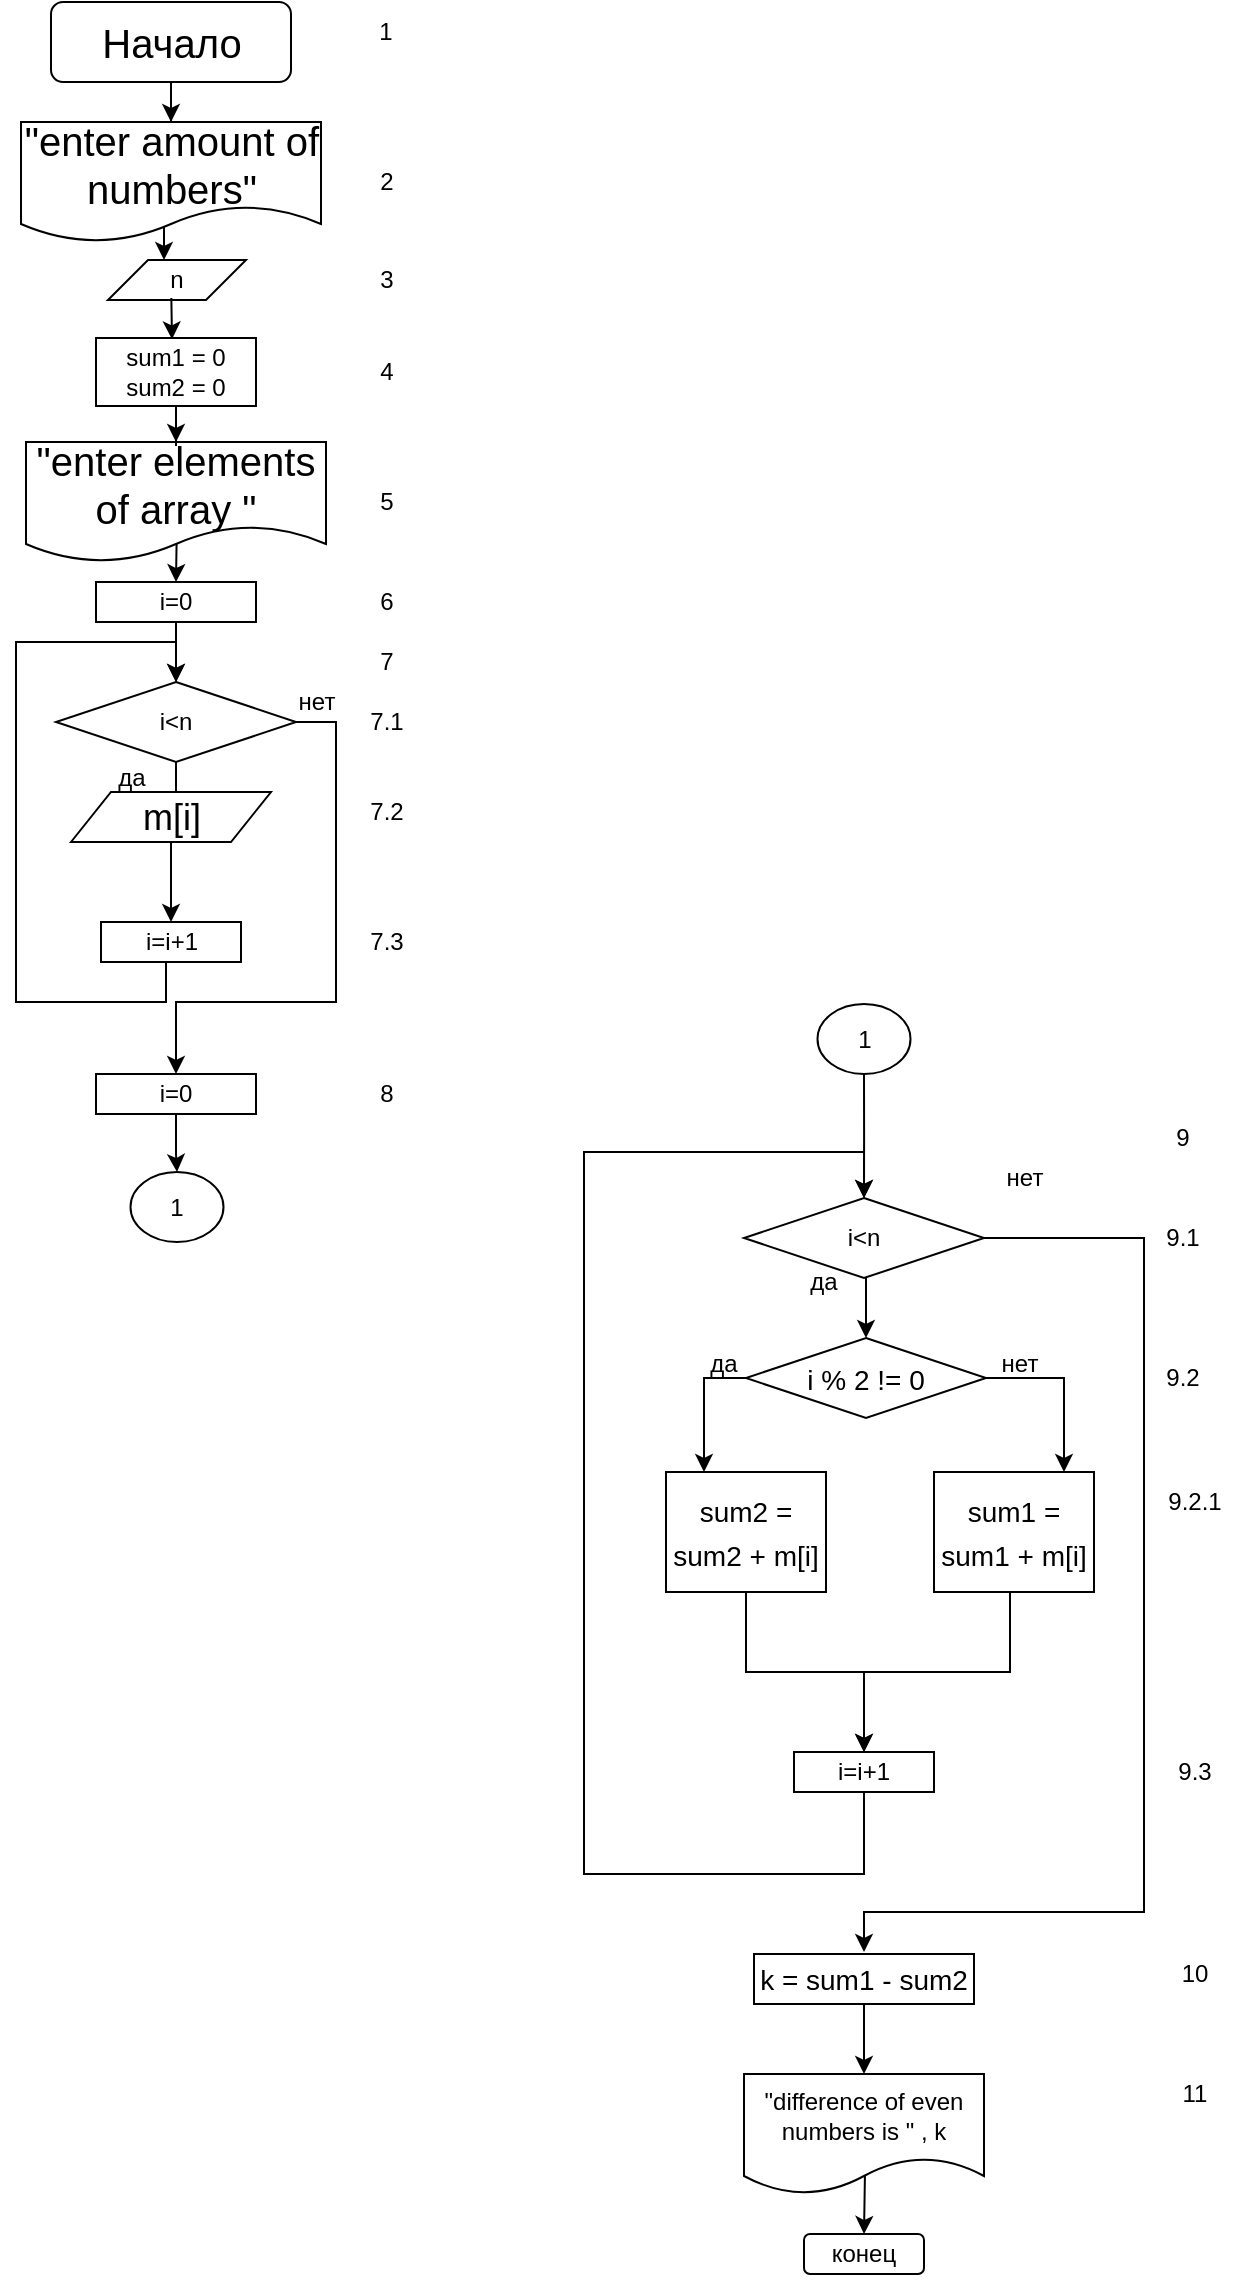 <mxfile version="15.7.4" type="github">
  <diagram id="C5RBs43oDa-KdzZeNtuy" name="Page-1">
    <mxGraphModel dx="846" dy="979" grid="1" gridSize="20" guides="1" tooltips="1" connect="1" arrows="1" fold="1" page="1" pageScale="1" pageWidth="827" pageHeight="1169" math="0" shadow="0">
      <root>
        <mxCell id="WIyWlLk6GJQsqaUBKTNV-0" />
        <mxCell id="WIyWlLk6GJQsqaUBKTNV-1" parent="WIyWlLk6GJQsqaUBKTNV-0" />
        <mxCell id="6rxGdcta7ztDB5Gd1GuF-130" value="" style="edgeStyle=orthogonalEdgeStyle;rounded=0;orthogonalLoop=1;jettySize=auto;html=1;" parent="WIyWlLk6GJQsqaUBKTNV-1" source="6rxGdcta7ztDB5Gd1GuF-131" target="6rxGdcta7ztDB5Gd1GuF-134" edge="1">
          <mxGeometry relative="1" as="geometry" />
        </mxCell>
        <mxCell id="6rxGdcta7ztDB5Gd1GuF-131" value="i=0" style="whiteSpace=wrap;html=1;rounded=0;" parent="WIyWlLk6GJQsqaUBKTNV-1" vertex="1">
          <mxGeometry x="1131" y="290" width="80" height="20" as="geometry" />
        </mxCell>
        <mxCell id="Hcy6HVX9xFuKbH1JVQTh-3" value="" style="edgeStyle=orthogonalEdgeStyle;rounded=0;orthogonalLoop=1;jettySize=auto;html=1;" parent="WIyWlLk6GJQsqaUBKTNV-1" source="6rxGdcta7ztDB5Gd1GuF-134" edge="1">
          <mxGeometry relative="1" as="geometry">
            <mxPoint x="1171" y="395" as="targetPoint" />
          </mxGeometry>
        </mxCell>
        <mxCell id="41D5uZGfCWX0jDAvpGkn-3" value="" style="edgeStyle=orthogonalEdgeStyle;rounded=0;orthogonalLoop=1;jettySize=auto;html=1;entryX=0.5;entryY=0;entryDx=0;entryDy=0;" parent="WIyWlLk6GJQsqaUBKTNV-1" source="6rxGdcta7ztDB5Gd1GuF-134" target="41D5uZGfCWX0jDAvpGkn-41" edge="1">
          <mxGeometry relative="1" as="geometry">
            <mxPoint x="1166.029" y="480.01" as="targetPoint" />
            <Array as="points">
              <mxPoint x="1251" y="360" />
              <mxPoint x="1251" y="500" />
              <mxPoint x="1171" y="500" />
            </Array>
          </mxGeometry>
        </mxCell>
        <mxCell id="6rxGdcta7ztDB5Gd1GuF-134" value="i&amp;lt;n" style="rhombus;whiteSpace=wrap;html=1;rounded=0;" parent="WIyWlLk6GJQsqaUBKTNV-1" vertex="1">
          <mxGeometry x="1111" y="340" width="120" height="40" as="geometry" />
        </mxCell>
        <mxCell id="6rxGdcta7ztDB5Gd1GuF-138" value="да" style="text;html=1;strokeColor=none;fillColor=none;align=center;verticalAlign=middle;whiteSpace=wrap;rounded=0;" parent="WIyWlLk6GJQsqaUBKTNV-1" vertex="1">
          <mxGeometry x="1118.5" y="380" width="60" height="15" as="geometry" />
        </mxCell>
        <mxCell id="6rxGdcta7ztDB5Gd1GuF-165" value="" style="edgeStyle=orthogonalEdgeStyle;rounded=0;orthogonalLoop=1;jettySize=auto;html=1;fontSize=14;" parent="WIyWlLk6GJQsqaUBKTNV-1" source="6rxGdcta7ztDB5Gd1GuF-166" target="6rxGdcta7ztDB5Gd1GuF-171" edge="1">
          <mxGeometry relative="1" as="geometry" />
        </mxCell>
        <mxCell id="6rxGdcta7ztDB5Gd1GuF-166" value="&lt;font style=&quot;font-size: 20px&quot;&gt;Начало&lt;/font&gt;" style="rounded=1;whiteSpace=wrap;html=1;fontSize=12;glass=0;strokeWidth=1;shadow=0;" parent="WIyWlLk6GJQsqaUBKTNV-1" vertex="1">
          <mxGeometry x="1108.5" width="120" height="40" as="geometry" />
        </mxCell>
        <mxCell id="crskzABntKfRAhv5GPo1-17" value="" style="edgeStyle=orthogonalEdgeStyle;rounded=0;orthogonalLoop=1;jettySize=auto;html=1;entryX=0.411;entryY=0;entryDx=0;entryDy=0;entryPerimeter=0;exitX=0.49;exitY=0.839;exitDx=0;exitDy=0;exitPerimeter=0;" parent="WIyWlLk6GJQsqaUBKTNV-1" source="6rxGdcta7ztDB5Gd1GuF-171" target="crskzABntKfRAhv5GPo1-11" edge="1">
          <mxGeometry relative="1" as="geometry">
            <Array as="points">
              <mxPoint x="1165" y="110" />
              <mxPoint x="1165" y="129" />
            </Array>
          </mxGeometry>
        </mxCell>
        <mxCell id="6rxGdcta7ztDB5Gd1GuF-171" value="&lt;font style=&quot;font-size: 20px&quot;&gt;&quot;enter amount of numbers&quot;&lt;/font&gt;" style="shape=document;whiteSpace=wrap;html=1;boundedLbl=1;" parent="WIyWlLk6GJQsqaUBKTNV-1" vertex="1">
          <mxGeometry x="1093.5" y="60" width="150" height="60" as="geometry" />
        </mxCell>
        <mxCell id="crskzABntKfRAhv5GPo1-8" value="" style="edgeStyle=orthogonalEdgeStyle;rounded=0;orthogonalLoop=1;jettySize=auto;html=1;exitX=0.502;exitY=0.84;exitDx=0;exitDy=0;exitPerimeter=0;entryX=0.5;entryY=0;entryDx=0;entryDy=0;" parent="WIyWlLk6GJQsqaUBKTNV-1" source="6rxGdcta7ztDB5Gd1GuF-172" target="6rxGdcta7ztDB5Gd1GuF-131" edge="1">
          <mxGeometry relative="1" as="geometry">
            <mxPoint x="1171" y="287" as="targetPoint" />
          </mxGeometry>
        </mxCell>
        <mxCell id="6rxGdcta7ztDB5Gd1GuF-172" value="&lt;font style=&quot;font-size: 20px&quot;&gt;&quot;enter elements of array &quot;&lt;/font&gt;" style="shape=document;whiteSpace=wrap;html=1;boundedLbl=1;" parent="WIyWlLk6GJQsqaUBKTNV-1" vertex="1">
          <mxGeometry x="1096" y="220" width="150" height="60" as="geometry" />
        </mxCell>
        <mxCell id="41D5uZGfCWX0jDAvpGkn-2" value="" style="edgeStyle=orthogonalEdgeStyle;rounded=0;orthogonalLoop=1;jettySize=auto;html=1;entryX=0.5;entryY=0;entryDx=0;entryDy=0;startArrow=none;" parent="WIyWlLk6GJQsqaUBKTNV-1" source="m-rDZ4n_DD1ah6JTsrVf-0" target="6rxGdcta7ztDB5Gd1GuF-134" edge="1">
          <mxGeometry relative="1" as="geometry">
            <mxPoint x="1191" y="320" as="targetPoint" />
            <Array as="points">
              <mxPoint x="1166" y="500" />
              <mxPoint x="1091" y="500" />
              <mxPoint x="1091" y="320" />
              <mxPoint x="1171" y="320" />
            </Array>
          </mxGeometry>
        </mxCell>
        <mxCell id="m-rDZ4n_DD1ah6JTsrVf-2" value="" style="edgeStyle=orthogonalEdgeStyle;rounded=0;orthogonalLoop=1;jettySize=auto;html=1;" parent="WIyWlLk6GJQsqaUBKTNV-1" source="hYBSaN4shtBYQzPBx2wr-6" target="m-rDZ4n_DD1ah6JTsrVf-0" edge="1">
          <mxGeometry relative="1" as="geometry" />
        </mxCell>
        <mxCell id="hYBSaN4shtBYQzPBx2wr-6" value="&lt;span style=&quot;font-size: 18px&quot;&gt;m[i]&lt;/span&gt;" style="shape=parallelogram;perimeter=parallelogramPerimeter;whiteSpace=wrap;html=1;fixedSize=1;" parent="WIyWlLk6GJQsqaUBKTNV-1" vertex="1">
          <mxGeometry x="1118.5" y="395" width="100" height="25" as="geometry" />
        </mxCell>
        <mxCell id="41D5uZGfCWX0jDAvpGkn-4" value="нет" style="text;html=1;align=center;verticalAlign=middle;resizable=0;points=[];autosize=1;strokeColor=none;fillColor=none;" parent="WIyWlLk6GJQsqaUBKTNV-1" vertex="1">
          <mxGeometry x="1221" y="340" width="40" height="20" as="geometry" />
        </mxCell>
        <mxCell id="41D5uZGfCWX0jDAvpGkn-21" value="" style="edgeStyle=orthogonalEdgeStyle;rounded=0;orthogonalLoop=1;jettySize=auto;html=1;fontSize=14;exitX=0.505;exitY=0.823;exitDx=0;exitDy=0;exitPerimeter=0;startArrow=none;entryX=0.593;entryY=0.014;entryDx=0;entryDy=0;entryPerimeter=0;" parent="WIyWlLk6GJQsqaUBKTNV-1" source="41D5uZGfCWX0jDAvpGkn-26" target="41D5uZGfCWX0jDAvpGkn-26" edge="1">
          <mxGeometry relative="1" as="geometry">
            <mxPoint x="1535" y="1123" as="targetPoint" />
          </mxGeometry>
        </mxCell>
        <mxCell id="41D5uZGfCWX0jDAvpGkn-22" value="" style="edgeStyle=orthogonalEdgeStyle;rounded=0;orthogonalLoop=1;jettySize=auto;html=1;exitX=0.504;exitY=0.833;exitDx=0;exitDy=0;exitPerimeter=0;entryX=0.5;entryY=0;entryDx=0;entryDy=0;" parent="WIyWlLk6GJQsqaUBKTNV-1" source="41D5uZGfCWX0jDAvpGkn-23" target="41D5uZGfCWX0jDAvpGkn-26" edge="1">
          <mxGeometry relative="1" as="geometry">
            <mxPoint x="1535" y="1136" as="targetPoint" />
          </mxGeometry>
        </mxCell>
        <mxCell id="41D5uZGfCWX0jDAvpGkn-23" value="&quot;difference of even numbers is&amp;nbsp;&quot; , k" style="shape=document;whiteSpace=wrap;html=1;boundedLbl=1;" parent="WIyWlLk6GJQsqaUBKTNV-1" vertex="1">
          <mxGeometry x="1455" y="1036" width="120" height="60" as="geometry" />
        </mxCell>
        <mxCell id="41D5uZGfCWX0jDAvpGkn-24" value="" style="edgeStyle=orthogonalEdgeStyle;rounded=0;orthogonalLoop=1;jettySize=auto;html=1;fontSize=14;entryX=0.5;entryY=0;entryDx=0;entryDy=0;exitX=0.5;exitY=1;exitDx=0;exitDy=0;" parent="WIyWlLk6GJQsqaUBKTNV-1" source="41D5uZGfCWX0jDAvpGkn-25" target="41D5uZGfCWX0jDAvpGkn-23" edge="1">
          <mxGeometry relative="1" as="geometry">
            <mxPoint x="1535" y="996" as="sourcePoint" />
          </mxGeometry>
        </mxCell>
        <mxCell id="41D5uZGfCWX0jDAvpGkn-25" value="k = sum1 - sum2" style="rounded=0;whiteSpace=wrap;html=1;fontSize=14;" parent="WIyWlLk6GJQsqaUBKTNV-1" vertex="1">
          <mxGeometry x="1460" y="976" width="110" height="25" as="geometry" />
        </mxCell>
        <mxCell id="41D5uZGfCWX0jDAvpGkn-26" value="конец" style="rounded=1;whiteSpace=wrap;html=1;" parent="WIyWlLk6GJQsqaUBKTNV-1" vertex="1">
          <mxGeometry x="1485" y="1116" width="60" height="20" as="geometry" />
        </mxCell>
        <mxCell id="41D5uZGfCWX0jDAvpGkn-51" value="" style="edgeStyle=orthogonalEdgeStyle;rounded=0;orthogonalLoop=1;jettySize=auto;html=1;" parent="WIyWlLk6GJQsqaUBKTNV-1" source="41D5uZGfCWX0jDAvpGkn-27" target="41D5uZGfCWX0jDAvpGkn-42" edge="1">
          <mxGeometry relative="1" as="geometry">
            <mxPoint x="1515" y="595" as="targetPoint" />
            <Array as="points">
              <mxPoint x="1515" y="936" />
              <mxPoint x="1375" y="936" />
              <mxPoint x="1375" y="575" />
              <mxPoint x="1515" y="575" />
            </Array>
          </mxGeometry>
        </mxCell>
        <mxCell id="41D5uZGfCWX0jDAvpGkn-27" value="i=i+1" style="rounded=0;whiteSpace=wrap;html=1;" parent="WIyWlLk6GJQsqaUBKTNV-1" vertex="1">
          <mxGeometry x="1480" y="875" width="70" height="20" as="geometry" />
        </mxCell>
        <mxCell id="41D5uZGfCWX0jDAvpGkn-48" value="" style="edgeStyle=orthogonalEdgeStyle;rounded=0;orthogonalLoop=1;jettySize=auto;html=1;" parent="WIyWlLk6GJQsqaUBKTNV-1" source="41D5uZGfCWX0jDAvpGkn-30" target="41D5uZGfCWX0jDAvpGkn-27" edge="1">
          <mxGeometry relative="1" as="geometry" />
        </mxCell>
        <mxCell id="41D5uZGfCWX0jDAvpGkn-30" value="&lt;font style=&quot;font-size: 14px&quot;&gt;sum2 = sum2 + m[i]&lt;/font&gt;" style="whiteSpace=wrap;html=1;fontSize=18;" parent="WIyWlLk6GJQsqaUBKTNV-1" vertex="1">
          <mxGeometry x="1416" y="735" width="80" height="60" as="geometry" />
        </mxCell>
        <mxCell id="41D5uZGfCWX0jDAvpGkn-47" value="" style="edgeStyle=orthogonalEdgeStyle;rounded=0;orthogonalLoop=1;jettySize=auto;html=1;" parent="WIyWlLk6GJQsqaUBKTNV-1" source="41D5uZGfCWX0jDAvpGkn-32" target="41D5uZGfCWX0jDAvpGkn-27" edge="1">
          <mxGeometry relative="1" as="geometry">
            <Array as="points">
              <mxPoint x="1588" y="835" />
              <mxPoint x="1515" y="835" />
            </Array>
          </mxGeometry>
        </mxCell>
        <mxCell id="41D5uZGfCWX0jDAvpGkn-32" value="&lt;font style=&quot;font-size: 14px&quot;&gt;sum1 = sum1 + m[i]&lt;/font&gt;" style="whiteSpace=wrap;html=1;fontSize=18;" parent="WIyWlLk6GJQsqaUBKTNV-1" vertex="1">
          <mxGeometry x="1550" y="735" width="80" height="60" as="geometry" />
        </mxCell>
        <mxCell id="41D5uZGfCWX0jDAvpGkn-33" value="да" style="text;html=1;strokeColor=none;fillColor=none;align=center;verticalAlign=middle;whiteSpace=wrap;rounded=0;" parent="WIyWlLk6GJQsqaUBKTNV-1" vertex="1">
          <mxGeometry x="1415" y="666" width="60" height="30" as="geometry" />
        </mxCell>
        <mxCell id="41D5uZGfCWX0jDAvpGkn-34" value="нет" style="text;html=1;strokeColor=none;fillColor=none;align=center;verticalAlign=middle;whiteSpace=wrap;rounded=0;" parent="WIyWlLk6GJQsqaUBKTNV-1" vertex="1">
          <mxGeometry x="1562.5" y="666" width="60" height="30" as="geometry" />
        </mxCell>
        <mxCell id="41D5uZGfCWX0jDAvpGkn-53" value="" style="edgeStyle=orthogonalEdgeStyle;rounded=0;orthogonalLoop=1;jettySize=auto;html=1;" parent="WIyWlLk6GJQsqaUBKTNV-1" source="41D5uZGfCWX0jDAvpGkn-35" edge="1">
          <mxGeometry relative="1" as="geometry">
            <mxPoint x="1435" y="735" as="targetPoint" />
            <Array as="points">
              <mxPoint x="1435" y="688" />
              <mxPoint x="1435" y="735" />
            </Array>
          </mxGeometry>
        </mxCell>
        <mxCell id="41D5uZGfCWX0jDAvpGkn-54" value="" style="edgeStyle=orthogonalEdgeStyle;rounded=0;orthogonalLoop=1;jettySize=auto;html=1;" parent="WIyWlLk6GJQsqaUBKTNV-1" source="41D5uZGfCWX0jDAvpGkn-35" edge="1">
          <mxGeometry relative="1" as="geometry">
            <mxPoint x="1615" y="735" as="targetPoint" />
            <Array as="points">
              <mxPoint x="1615" y="688" />
              <mxPoint x="1615" y="735" />
            </Array>
          </mxGeometry>
        </mxCell>
        <mxCell id="41D5uZGfCWX0jDAvpGkn-35" value="&lt;font style=&quot;font-size: 14px&quot;&gt;i % 2 != 0&lt;/font&gt;" style="rhombus;whiteSpace=wrap;html=1;fontSize=18;" parent="WIyWlLk6GJQsqaUBKTNV-1" vertex="1">
          <mxGeometry x="1456" y="668" width="120" height="40" as="geometry" />
        </mxCell>
        <mxCell id="iT1FbO_TKxMqbt4qC4rC-1" value="" style="edgeStyle=orthogonalEdgeStyle;rounded=0;orthogonalLoop=1;jettySize=auto;html=1;" parent="WIyWlLk6GJQsqaUBKTNV-1" source="41D5uZGfCWX0jDAvpGkn-41" target="iT1FbO_TKxMqbt4qC4rC-0" edge="1">
          <mxGeometry relative="1" as="geometry" />
        </mxCell>
        <mxCell id="41D5uZGfCWX0jDAvpGkn-41" value="i=0" style="whiteSpace=wrap;html=1;rounded=0;" parent="WIyWlLk6GJQsqaUBKTNV-1" vertex="1">
          <mxGeometry x="1131" y="536" width="80" height="20" as="geometry" />
        </mxCell>
        <mxCell id="41D5uZGfCWX0jDAvpGkn-45" value="" style="edgeStyle=orthogonalEdgeStyle;rounded=0;orthogonalLoop=1;jettySize=auto;html=1;" parent="WIyWlLk6GJQsqaUBKTNV-1" source="41D5uZGfCWX0jDAvpGkn-42" target="41D5uZGfCWX0jDAvpGkn-35" edge="1">
          <mxGeometry relative="1" as="geometry">
            <Array as="points">
              <mxPoint x="1516" y="658" />
              <mxPoint x="1516" y="658" />
            </Array>
          </mxGeometry>
        </mxCell>
        <mxCell id="41D5uZGfCWX0jDAvpGkn-57" value="" style="edgeStyle=orthogonalEdgeStyle;rounded=0;orthogonalLoop=1;jettySize=auto;html=1;" parent="WIyWlLk6GJQsqaUBKTNV-1" source="41D5uZGfCWX0jDAvpGkn-42" edge="1">
          <mxGeometry relative="1" as="geometry">
            <mxPoint x="1515" y="975" as="targetPoint" />
            <Array as="points">
              <mxPoint x="1655" y="618" />
              <mxPoint x="1655" y="955" />
              <mxPoint x="1515" y="955" />
            </Array>
          </mxGeometry>
        </mxCell>
        <mxCell id="41D5uZGfCWX0jDAvpGkn-42" value="i&amp;lt;n" style="rhombus;whiteSpace=wrap;html=1;rounded=0;" parent="WIyWlLk6GJQsqaUBKTNV-1" vertex="1">
          <mxGeometry x="1455" y="598" width="120" height="40" as="geometry" />
        </mxCell>
        <mxCell id="41D5uZGfCWX0jDAvpGkn-55" value="да" style="text;html=1;strokeColor=none;fillColor=none;align=center;verticalAlign=middle;whiteSpace=wrap;rounded=0;" parent="WIyWlLk6GJQsqaUBKTNV-1" vertex="1">
          <mxGeometry x="1465" y="625" width="60" height="30" as="geometry" />
        </mxCell>
        <mxCell id="41D5uZGfCWX0jDAvpGkn-56" value="нет" style="text;html=1;align=center;verticalAlign=middle;resizable=0;points=[];autosize=1;strokeColor=none;fillColor=none;" parent="WIyWlLk6GJQsqaUBKTNV-1" vertex="1">
          <mxGeometry x="1575" y="578" width="40" height="20" as="geometry" />
        </mxCell>
        <mxCell id="crskzABntKfRAhv5GPo1-5" value="" style="edgeStyle=orthogonalEdgeStyle;rounded=0;orthogonalLoop=1;jettySize=auto;html=1;" parent="WIyWlLk6GJQsqaUBKTNV-1" source="crskzABntKfRAhv5GPo1-2" target="6rxGdcta7ztDB5Gd1GuF-172" edge="1">
          <mxGeometry relative="1" as="geometry" />
        </mxCell>
        <mxCell id="crskzABntKfRAhv5GPo1-2" value="sum1 = 0&lt;br&gt;sum2 = 0" style="rounded=0;whiteSpace=wrap;html=1;" parent="WIyWlLk6GJQsqaUBKTNV-1" vertex="1">
          <mxGeometry x="1131" y="168" width="80" height="34" as="geometry" />
        </mxCell>
        <mxCell id="crskzABntKfRAhv5GPo1-11" value="n" style="shape=parallelogram;perimeter=parallelogramPerimeter;whiteSpace=wrap;html=1;fixedSize=1;" parent="WIyWlLk6GJQsqaUBKTNV-1" vertex="1">
          <mxGeometry x="1137" y="129" width="69" height="20" as="geometry" />
        </mxCell>
        <mxCell id="crskzABntKfRAhv5GPo1-15" value="" style="edgeStyle=orthogonalEdgeStyle;rounded=0;orthogonalLoop=1;jettySize=auto;html=1;startArrow=none;exitX=0.459;exitY=0.95;exitDx=0;exitDy=0;exitPerimeter=0;entryX=0.475;entryY=0.02;entryDx=0;entryDy=0;entryPerimeter=0;" parent="WIyWlLk6GJQsqaUBKTNV-1" source="crskzABntKfRAhv5GPo1-11" target="crskzABntKfRAhv5GPo1-2" edge="1">
          <mxGeometry relative="1" as="geometry">
            <mxPoint x="1191.5" y="160" as="sourcePoint" />
            <mxPoint x="1169" y="150" as="targetPoint" />
            <Array as="points">
              <mxPoint x="1169" y="150" />
            </Array>
          </mxGeometry>
        </mxCell>
        <mxCell id="m-rDZ4n_DD1ah6JTsrVf-0" value="i=i+1" style="rounded=0;whiteSpace=wrap;html=1;" parent="WIyWlLk6GJQsqaUBKTNV-1" vertex="1">
          <mxGeometry x="1133.5" y="460" width="70" height="20" as="geometry" />
        </mxCell>
        <mxCell id="iT1FbO_TKxMqbt4qC4rC-0" value="1" style="ellipse;whiteSpace=wrap;html=1;rounded=0;" parent="WIyWlLk6GJQsqaUBKTNV-1" vertex="1">
          <mxGeometry x="1148.25" y="585" width="46.5" height="35" as="geometry" />
        </mxCell>
        <mxCell id="iT1FbO_TKxMqbt4qC4rC-3" value="" style="edgeStyle=orthogonalEdgeStyle;rounded=0;orthogonalLoop=1;jettySize=auto;html=1;entryX=0.5;entryY=0;entryDx=0;entryDy=0;" parent="WIyWlLk6GJQsqaUBKTNV-1" source="iT1FbO_TKxMqbt4qC4rC-2" target="41D5uZGfCWX0jDAvpGkn-42" edge="1">
          <mxGeometry relative="1" as="geometry" />
        </mxCell>
        <mxCell id="iT1FbO_TKxMqbt4qC4rC-2" value="1" style="ellipse;whiteSpace=wrap;html=1;rounded=0;" parent="WIyWlLk6GJQsqaUBKTNV-1" vertex="1">
          <mxGeometry x="1491.75" y="501" width="46.5" height="35" as="geometry" />
        </mxCell>
        <mxCell id="599UEO_GXs5RGiWeaeHM-0" value="1" style="text;html=1;strokeColor=none;fillColor=none;align=center;verticalAlign=middle;whiteSpace=wrap;rounded=0;" vertex="1" parent="WIyWlLk6GJQsqaUBKTNV-1">
          <mxGeometry x="1246" width="60" height="30" as="geometry" />
        </mxCell>
        <mxCell id="599UEO_GXs5RGiWeaeHM-1" value="2" style="text;html=1;align=center;verticalAlign=middle;resizable=0;points=[];autosize=1;strokeColor=none;fillColor=none;" vertex="1" parent="WIyWlLk6GJQsqaUBKTNV-1">
          <mxGeometry x="1256" y="80" width="40" height="20" as="geometry" />
        </mxCell>
        <mxCell id="599UEO_GXs5RGiWeaeHM-2" value="3" style="text;html=1;align=center;verticalAlign=middle;resizable=0;points=[];autosize=1;strokeColor=none;fillColor=none;" vertex="1" parent="WIyWlLk6GJQsqaUBKTNV-1">
          <mxGeometry x="1256" y="129" width="40" height="20" as="geometry" />
        </mxCell>
        <mxCell id="599UEO_GXs5RGiWeaeHM-3" value="4" style="text;html=1;align=center;verticalAlign=middle;resizable=0;points=[];autosize=1;strokeColor=none;fillColor=none;" vertex="1" parent="WIyWlLk6GJQsqaUBKTNV-1">
          <mxGeometry x="1256" y="175" width="40" height="20" as="geometry" />
        </mxCell>
        <mxCell id="599UEO_GXs5RGiWeaeHM-4" value="5" style="text;html=1;align=center;verticalAlign=middle;resizable=0;points=[];autosize=1;strokeColor=none;fillColor=none;" vertex="1" parent="WIyWlLk6GJQsqaUBKTNV-1">
          <mxGeometry x="1256" y="240" width="40" height="20" as="geometry" />
        </mxCell>
        <mxCell id="599UEO_GXs5RGiWeaeHM-5" value="6" style="text;html=1;align=center;verticalAlign=middle;resizable=0;points=[];autosize=1;strokeColor=none;fillColor=none;" vertex="1" parent="WIyWlLk6GJQsqaUBKTNV-1">
          <mxGeometry x="1256" y="290" width="40" height="20" as="geometry" />
        </mxCell>
        <mxCell id="599UEO_GXs5RGiWeaeHM-6" value="7" style="text;html=1;align=center;verticalAlign=middle;resizable=0;points=[];autosize=1;strokeColor=none;fillColor=none;" vertex="1" parent="WIyWlLk6GJQsqaUBKTNV-1">
          <mxGeometry x="1256" y="320" width="40" height="20" as="geometry" />
        </mxCell>
        <mxCell id="599UEO_GXs5RGiWeaeHM-7" value="7.1" style="text;html=1;align=center;verticalAlign=middle;resizable=0;points=[];autosize=1;strokeColor=none;fillColor=none;" vertex="1" parent="WIyWlLk6GJQsqaUBKTNV-1">
          <mxGeometry x="1256" y="350" width="40" height="20" as="geometry" />
        </mxCell>
        <mxCell id="599UEO_GXs5RGiWeaeHM-8" value="7.2" style="text;html=1;align=center;verticalAlign=middle;resizable=0;points=[];autosize=1;strokeColor=none;fillColor=none;" vertex="1" parent="WIyWlLk6GJQsqaUBKTNV-1">
          <mxGeometry x="1256" y="395" width="40" height="20" as="geometry" />
        </mxCell>
        <mxCell id="599UEO_GXs5RGiWeaeHM-9" value="7.3" style="text;html=1;align=center;verticalAlign=middle;resizable=0;points=[];autosize=1;strokeColor=none;fillColor=none;" vertex="1" parent="WIyWlLk6GJQsqaUBKTNV-1">
          <mxGeometry x="1256" y="460" width="40" height="20" as="geometry" />
        </mxCell>
        <mxCell id="599UEO_GXs5RGiWeaeHM-10" value="8" style="text;html=1;align=center;verticalAlign=middle;resizable=0;points=[];autosize=1;strokeColor=none;fillColor=none;" vertex="1" parent="WIyWlLk6GJQsqaUBKTNV-1">
          <mxGeometry x="1256" y="536" width="40" height="20" as="geometry" />
        </mxCell>
        <mxCell id="599UEO_GXs5RGiWeaeHM-11" value="9" style="text;html=1;align=center;verticalAlign=middle;resizable=0;points=[];autosize=1;strokeColor=none;fillColor=none;" vertex="1" parent="WIyWlLk6GJQsqaUBKTNV-1">
          <mxGeometry x="1654" y="558" width="40" height="20" as="geometry" />
        </mxCell>
        <mxCell id="599UEO_GXs5RGiWeaeHM-12" value="9.1" style="text;html=1;align=center;verticalAlign=middle;resizable=0;points=[];autosize=1;strokeColor=none;fillColor=none;" vertex="1" parent="WIyWlLk6GJQsqaUBKTNV-1">
          <mxGeometry x="1654" y="608" width="40" height="20" as="geometry" />
        </mxCell>
        <mxCell id="599UEO_GXs5RGiWeaeHM-13" value="9.2" style="text;html=1;align=center;verticalAlign=middle;resizable=0;points=[];autosize=1;strokeColor=none;fillColor=none;" vertex="1" parent="WIyWlLk6GJQsqaUBKTNV-1">
          <mxGeometry x="1654" y="678" width="40" height="20" as="geometry" />
        </mxCell>
        <mxCell id="599UEO_GXs5RGiWeaeHM-14" value="9.2.1" style="text;html=1;align=center;verticalAlign=middle;resizable=0;points=[];autosize=1;strokeColor=none;fillColor=none;" vertex="1" parent="WIyWlLk6GJQsqaUBKTNV-1">
          <mxGeometry x="1650" y="740" width="60" height="20" as="geometry" />
        </mxCell>
        <mxCell id="599UEO_GXs5RGiWeaeHM-15" value="9.3" style="text;html=1;align=center;verticalAlign=middle;resizable=0;points=[];autosize=1;strokeColor=none;fillColor=none;" vertex="1" parent="WIyWlLk6GJQsqaUBKTNV-1">
          <mxGeometry x="1660" y="875" width="40" height="20" as="geometry" />
        </mxCell>
        <mxCell id="599UEO_GXs5RGiWeaeHM-16" value="10" style="text;html=1;align=center;verticalAlign=middle;resizable=0;points=[];autosize=1;strokeColor=none;fillColor=none;" vertex="1" parent="WIyWlLk6GJQsqaUBKTNV-1">
          <mxGeometry x="1660" y="976" width="40" height="20" as="geometry" />
        </mxCell>
        <mxCell id="599UEO_GXs5RGiWeaeHM-17" value="11" style="text;html=1;align=center;verticalAlign=middle;resizable=0;points=[];autosize=1;strokeColor=none;fillColor=none;" vertex="1" parent="WIyWlLk6GJQsqaUBKTNV-1">
          <mxGeometry x="1660" y="1036" width="40" height="20" as="geometry" />
        </mxCell>
      </root>
    </mxGraphModel>
  </diagram>
</mxfile>
